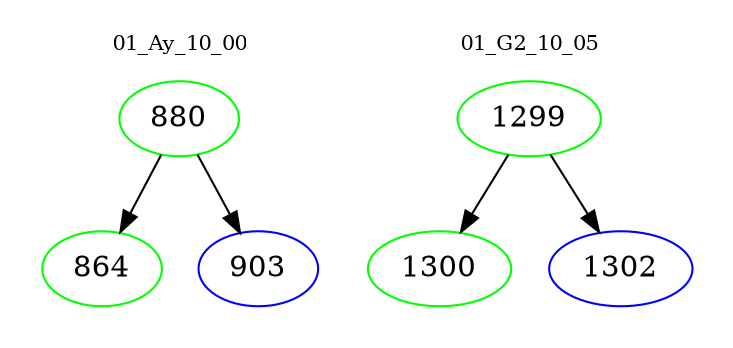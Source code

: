 digraph{
subgraph cluster_0 {
color = white
label = "01_Ay_10_00";
fontsize=10;
T0_880 [label="880", color="green"]
T0_880 -> T0_864 [color="black"]
T0_864 [label="864", color="green"]
T0_880 -> T0_903 [color="black"]
T0_903 [label="903", color="blue"]
}
subgraph cluster_1 {
color = white
label = "01_G2_10_05";
fontsize=10;
T1_1299 [label="1299", color="green"]
T1_1299 -> T1_1300 [color="black"]
T1_1300 [label="1300", color="green"]
T1_1299 -> T1_1302 [color="black"]
T1_1302 [label="1302", color="blue"]
}
}
